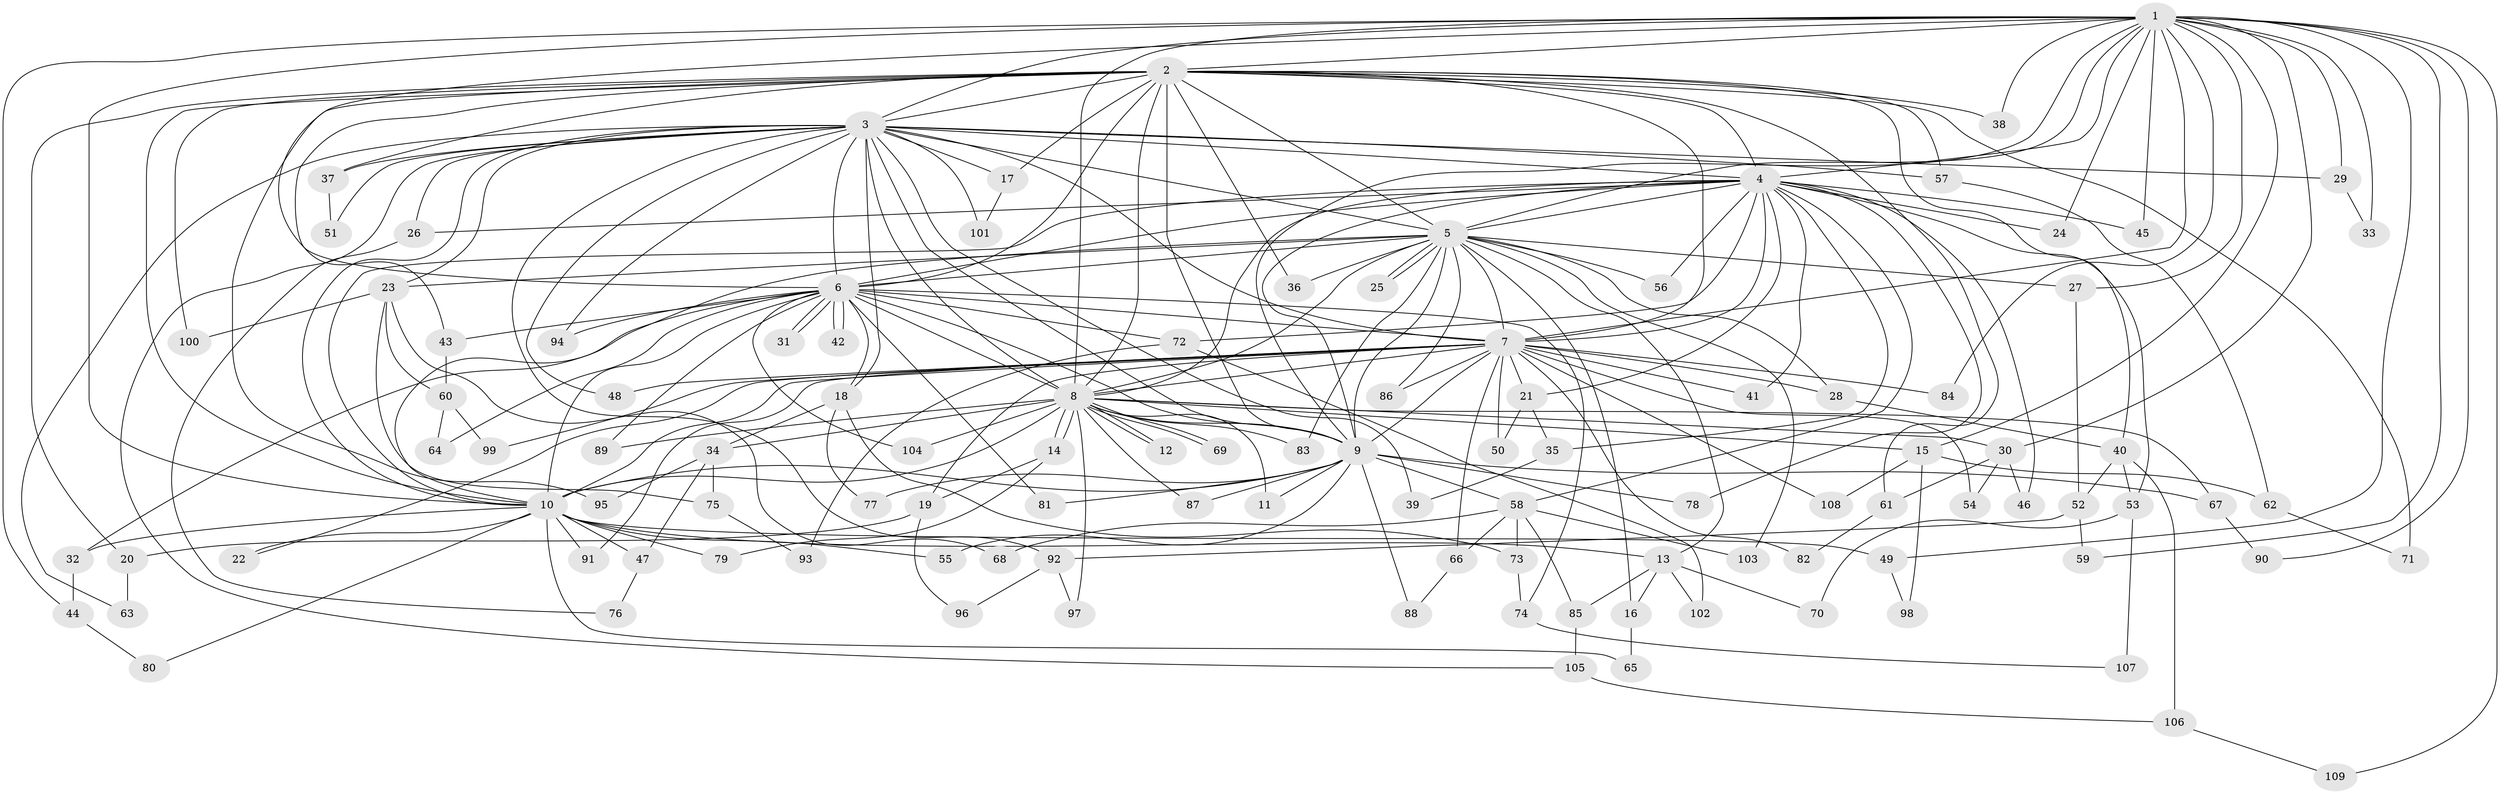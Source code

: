 // Generated by graph-tools (version 1.1) at 2025/01/03/09/25 03:01:19]
// undirected, 109 vertices, 243 edges
graph export_dot {
graph [start="1"]
  node [color=gray90,style=filled];
  1;
  2;
  3;
  4;
  5;
  6;
  7;
  8;
  9;
  10;
  11;
  12;
  13;
  14;
  15;
  16;
  17;
  18;
  19;
  20;
  21;
  22;
  23;
  24;
  25;
  26;
  27;
  28;
  29;
  30;
  31;
  32;
  33;
  34;
  35;
  36;
  37;
  38;
  39;
  40;
  41;
  42;
  43;
  44;
  45;
  46;
  47;
  48;
  49;
  50;
  51;
  52;
  53;
  54;
  55;
  56;
  57;
  58;
  59;
  60;
  61;
  62;
  63;
  64;
  65;
  66;
  67;
  68;
  69;
  70;
  71;
  72;
  73;
  74;
  75;
  76;
  77;
  78;
  79;
  80;
  81;
  82;
  83;
  84;
  85;
  86;
  87;
  88;
  89;
  90;
  91;
  92;
  93;
  94;
  95;
  96;
  97;
  98;
  99;
  100;
  101;
  102;
  103;
  104;
  105;
  106;
  107;
  108;
  109;
  1 -- 2;
  1 -- 3;
  1 -- 4;
  1 -- 5;
  1 -- 6;
  1 -- 7;
  1 -- 8;
  1 -- 9;
  1 -- 10;
  1 -- 15;
  1 -- 24;
  1 -- 27;
  1 -- 29;
  1 -- 30;
  1 -- 33;
  1 -- 38;
  1 -- 44;
  1 -- 45;
  1 -- 49;
  1 -- 59;
  1 -- 84;
  1 -- 90;
  1 -- 109;
  2 -- 3;
  2 -- 4;
  2 -- 5;
  2 -- 6;
  2 -- 7;
  2 -- 8;
  2 -- 9;
  2 -- 10;
  2 -- 17;
  2 -- 20;
  2 -- 36;
  2 -- 37;
  2 -- 38;
  2 -- 40;
  2 -- 43;
  2 -- 57;
  2 -- 61;
  2 -- 71;
  2 -- 95;
  2 -- 100;
  3 -- 4;
  3 -- 5;
  3 -- 6;
  3 -- 7;
  3 -- 8;
  3 -- 9;
  3 -- 10;
  3 -- 17;
  3 -- 18;
  3 -- 23;
  3 -- 26;
  3 -- 29;
  3 -- 37;
  3 -- 39;
  3 -- 48;
  3 -- 51;
  3 -- 57;
  3 -- 63;
  3 -- 92;
  3 -- 94;
  3 -- 101;
  3 -- 105;
  4 -- 5;
  4 -- 6;
  4 -- 7;
  4 -- 8;
  4 -- 9;
  4 -- 10;
  4 -- 21;
  4 -- 24;
  4 -- 26;
  4 -- 35;
  4 -- 41;
  4 -- 45;
  4 -- 46;
  4 -- 53;
  4 -- 56;
  4 -- 58;
  4 -- 72;
  4 -- 78;
  5 -- 6;
  5 -- 7;
  5 -- 8;
  5 -- 9;
  5 -- 10;
  5 -- 13;
  5 -- 16;
  5 -- 23;
  5 -- 25;
  5 -- 25;
  5 -- 27;
  5 -- 28;
  5 -- 36;
  5 -- 56;
  5 -- 83;
  5 -- 86;
  5 -- 103;
  6 -- 7;
  6 -- 8;
  6 -- 9;
  6 -- 10;
  6 -- 18;
  6 -- 31;
  6 -- 31;
  6 -- 32;
  6 -- 42;
  6 -- 42;
  6 -- 43;
  6 -- 64;
  6 -- 72;
  6 -- 74;
  6 -- 81;
  6 -- 89;
  6 -- 94;
  6 -- 104;
  7 -- 8;
  7 -- 9;
  7 -- 10;
  7 -- 19;
  7 -- 21;
  7 -- 22;
  7 -- 28;
  7 -- 41;
  7 -- 48;
  7 -- 50;
  7 -- 54;
  7 -- 66;
  7 -- 82;
  7 -- 84;
  7 -- 86;
  7 -- 91;
  7 -- 99;
  7 -- 108;
  8 -- 9;
  8 -- 10;
  8 -- 11;
  8 -- 12;
  8 -- 12;
  8 -- 14;
  8 -- 14;
  8 -- 15;
  8 -- 30;
  8 -- 34;
  8 -- 67;
  8 -- 69;
  8 -- 69;
  8 -- 83;
  8 -- 87;
  8 -- 89;
  8 -- 97;
  8 -- 104;
  9 -- 10;
  9 -- 11;
  9 -- 55;
  9 -- 58;
  9 -- 67;
  9 -- 77;
  9 -- 78;
  9 -- 81;
  9 -- 87;
  9 -- 88;
  10 -- 13;
  10 -- 22;
  10 -- 32;
  10 -- 47;
  10 -- 49;
  10 -- 55;
  10 -- 65;
  10 -- 79;
  10 -- 80;
  10 -- 91;
  13 -- 16;
  13 -- 70;
  13 -- 85;
  13 -- 102;
  14 -- 19;
  14 -- 79;
  15 -- 62;
  15 -- 98;
  15 -- 108;
  16 -- 65;
  17 -- 101;
  18 -- 34;
  18 -- 73;
  18 -- 77;
  19 -- 20;
  19 -- 96;
  20 -- 63;
  21 -- 35;
  21 -- 50;
  23 -- 60;
  23 -- 68;
  23 -- 75;
  23 -- 100;
  26 -- 76;
  27 -- 52;
  28 -- 40;
  29 -- 33;
  30 -- 46;
  30 -- 54;
  30 -- 61;
  32 -- 44;
  34 -- 47;
  34 -- 75;
  34 -- 95;
  35 -- 39;
  37 -- 51;
  40 -- 52;
  40 -- 53;
  40 -- 106;
  43 -- 60;
  44 -- 80;
  47 -- 76;
  49 -- 98;
  52 -- 59;
  52 -- 92;
  53 -- 70;
  53 -- 107;
  57 -- 62;
  58 -- 66;
  58 -- 68;
  58 -- 73;
  58 -- 85;
  58 -- 103;
  60 -- 64;
  60 -- 99;
  61 -- 82;
  62 -- 71;
  66 -- 88;
  67 -- 90;
  72 -- 93;
  72 -- 102;
  73 -- 74;
  74 -- 107;
  75 -- 93;
  85 -- 105;
  92 -- 96;
  92 -- 97;
  105 -- 106;
  106 -- 109;
}

